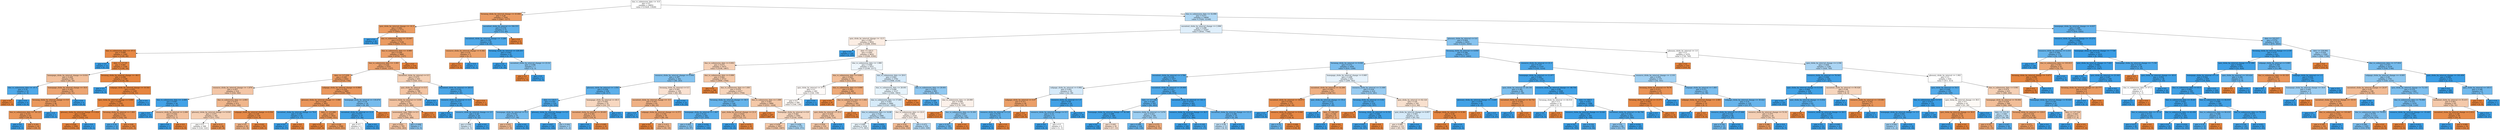 digraph Tree {
node [shape=box, style="filled", color="black"] ;
0 [label="due_vs_submission_date <= -0.0\ngini = 0.5\nsamples = 26852\nvalue = [13426, 13426]", fillcolor="#e5813900"] ;
1 [label="forumng_clicks_by_interval_change <= 43.806\ngini = 0.29\nsamples = 7244\nvalue = [5967, 1277]", fillcolor="#e58139c8"] ;
0 -> 1 [labeldistance=2.5, labelangle=45, headlabel="True"] ;
2 [label="quiz_clicks_by_interval_change <= -31.5\ngini = 0.282\nsamples = 7172\nvalue = [5955, 1217]", fillcolor="#e58139cb"] ;
1 -> 2 ;
3 [label="gini = 0.0\nsamples = 44\nvalue = [0, 44]", fillcolor="#399de5ff"] ;
2 -> 3 ;
4 [label="due_vs_submission_date <= -22.007\ngini = 0.275\nsamples = 7128\nvalue = [5955, 1173]", fillcolor="#e58139cd"] ;
2 -> 4 ;
5 [label="due_vs_submission_date <= -57.5\ngini = 0.099\nsamples = 1260\nvalue = [1194, 66]", fillcolor="#e58139f1"] ;
4 -> 5 ;
6 [label="gini = 0.0\nsamples = 12\nvalue = [0, 12]", fillcolor="#399de5ff"] ;
5 -> 6 ;
7 [label="date <= 117.05\ngini = 0.083\nsamples = 1248\nvalue = [1194, 54]", fillcolor="#e58139f3"] ;
5 -> 7 ;
8 [label="homepage_clicks_by_interval_change <= 0.016\ngini = 0.444\nsamples = 60\nvalue = [40, 20]", fillcolor="#e581397f"] ;
7 -> 8 ;
9 [label="due_vs_submission_date <= -47.5\ngini = 0.18\nsamples = 10\nvalue = [1, 9]", fillcolor="#399de5e3"] ;
8 -> 9 ;
10 [label="gini = 0.0\nsamples = 1\nvalue = [1, 0]", fillcolor="#e58139ff"] ;
9 -> 10 ;
11 [label="gini = 0.0\nsamples = 9\nvalue = [0, 9]", fillcolor="#399de5ff"] ;
9 -> 11 ;
12 [label="homepage_clicks_by_interval_change <= 18.0\ngini = 0.343\nsamples = 50\nvalue = [39, 11]", fillcolor="#e58139b7"] ;
8 -> 12 ;
13 [label="forumng_clicks_by_interval_change <= 9.5\ngini = 0.258\nsamples = 46\nvalue = [39, 7]", fillcolor="#e58139d1"] ;
12 -> 13 ;
14 [label="due_vs_submission_date <= -50.125\ngini = 0.231\nsamples = 45\nvalue = [39, 6]", fillcolor="#e58139d8"] ;
13 -> 14 ;
15 [label="gini = 0.0\nsamples = 1\nvalue = [0, 1]", fillcolor="#399de5ff"] ;
14 -> 15 ;
16 [label="gini = 0.201\nsamples = 44\nvalue = [39, 5]", fillcolor="#e58139de"] ;
14 -> 16 ;
17 [label="gini = 0.0\nsamples = 1\nvalue = [0, 1]", fillcolor="#399de5ff"] ;
13 -> 17 ;
18 [label="gini = 0.0\nsamples = 4\nvalue = [0, 4]", fillcolor="#399de5ff"] ;
12 -> 18 ;
19 [label="forumng_clicks_by_interval_change <= -66.5\ngini = 0.056\nsamples = 1188\nvalue = [1154, 34]", fillcolor="#e58139f7"] ;
7 -> 19 ;
20 [label="gini = 0.0\nsamples = 3\nvalue = [0, 3]", fillcolor="#399de5ff"] ;
19 -> 20 ;
21 [label="subpage_clicks_by_interval_change <= 10.541\ngini = 0.051\nsamples = 1185\nvalue = [1154, 31]", fillcolor="#e58139f8"] ;
19 -> 21 ;
22 [label="quiz_clicks_by_interval_change <= 0.999\ngini = 0.048\nsamples = 1183\nvalue = [1154, 29]", fillcolor="#e58139f9"] ;
21 -> 22 ;
23 [label="glossary_clicks_by_interval_change <= 0.924\ngini = 0.028\nsamples = 1067\nvalue = [1052, 15]", fillcolor="#e58139fb"] ;
22 -> 23 ;
24 [label="gini = 0.026\nsamples = 1066\nvalue = [1052, 14]", fillcolor="#e58139fc"] ;
23 -> 24 ;
25 [label="gini = 0.0\nsamples = 1\nvalue = [0, 1]", fillcolor="#399de5ff"] ;
23 -> 25 ;
26 [label="forumng_clicks_by_interval <= 1.801\ngini = 0.212\nsamples = 116\nvalue = [102, 14]", fillcolor="#e58139dc"] ;
22 -> 26 ;
27 [label="gini = 0.18\nsamples = 10\nvalue = [1, 9]", fillcolor="#399de5e3"] ;
26 -> 27 ;
28 [label="gini = 0.09\nsamples = 106\nvalue = [101, 5]", fillcolor="#e58139f2"] ;
26 -> 28 ;
29 [label="gini = 0.0\nsamples = 2\nvalue = [0, 2]", fillcolor="#399de5ff"] ;
21 -> 29 ;
30 [label="due_vs_submission_date <= -0.999\ngini = 0.306\nsamples = 5868\nvalue = [4761, 1107]", fillcolor="#e58139c4"] ;
4 -> 30 ;
31 [label="due_vs_submission_date <= -1.001\ngini = 0.328\nsamples = 5352\nvalue = [4245, 1107]", fillcolor="#e58139bd"] ;
30 -> 31 ;
32 [label="date <= 117.038\ngini = 0.285\nsamples = 4501\nvalue = [3725, 776]", fillcolor="#e58139ca"] ;
31 -> 32 ;
33 [label="resource_clicks_by_interval_change <= -1.874\ngini = 0.457\nsamples = 516\nvalue = [334, 182]", fillcolor="#e5813974"] ;
32 -> 33 ;
34 [label="due_vs_submission_date <= -2.899\ngini = 0.087\nsamples = 44\nvalue = [2, 42]", fillcolor="#399de5f3"] ;
33 -> 34 ;
35 [label="gini = 0.0\nsamples = 41\nvalue = [0, 41]", fillcolor="#399de5ff"] ;
34 -> 35 ;
36 [label="resource_clicks_by_interval <= 2.496\ngini = 0.444\nsamples = 3\nvalue = [2, 1]", fillcolor="#e581397f"] ;
34 -> 36 ;
37 [label="gini = 0.0\nsamples = 1\nvalue = [0, 1]", fillcolor="#399de5ff"] ;
36 -> 37 ;
38 [label="gini = 0.0\nsamples = 2\nvalue = [2, 0]", fillcolor="#e58139ff"] ;
36 -> 38 ;
39 [label="due_vs_submission_date <= -2.993\ngini = 0.417\nsamples = 472\nvalue = [332, 140]", fillcolor="#e5813993"] ;
33 -> 39 ;
40 [label="glossary_clicks_by_interval_change <= 0.018\ngini = 0.473\nsamples = 342\nvalue = [211, 131]", fillcolor="#e5813961"] ;
39 -> 40 ;
41 [label="gini = 0.5\nsamples = 246\nvalue = [124, 122]", fillcolor="#e5813904"] ;
40 -> 41 ;
42 [label="gini = 0.17\nsamples = 96\nvalue = [87, 9]", fillcolor="#e58139e5"] ;
40 -> 42 ;
43 [label="subpage_clicks_by_interval_change <= 6.504\ngini = 0.129\nsamples = 130\nvalue = [121, 9]", fillcolor="#e58139ec"] ;
39 -> 43 ;
44 [label="gini = 0.4\nsamples = 29\nvalue = [21, 8]", fillcolor="#e581399e"] ;
43 -> 44 ;
45 [label="gini = 0.02\nsamples = 101\nvalue = [100, 1]", fillcolor="#e58139fc"] ;
43 -> 45 ;
46 [label="subpage_clicks_by_interval_change <= 6.984\ngini = 0.254\nsamples = 3985\nvalue = [3391, 594]", fillcolor="#e58139d2"] ;
32 -> 46 ;
47 [label="glossary_clicks_by_interval_change <= -3.986\ngini = 0.246\nsamples = 3951\nvalue = [3383, 568]", fillcolor="#e58139d4"] ;
46 -> 47 ;
48 [label="oucontent_clicks_by_interval_change <= 79.0\ngini = 0.105\nsamples = 18\nvalue = [1, 17]", fillcolor="#399de5f0"] ;
47 -> 48 ;
49 [label="gini = 0.0\nsamples = 17\nvalue = [0, 17]", fillcolor="#399de5ff"] ;
48 -> 49 ;
50 [label="gini = 0.0\nsamples = 1\nvalue = [1, 0]", fillcolor="#e58139ff"] ;
48 -> 50 ;
51 [label="date <= 123.986\ngini = 0.241\nsamples = 3933\nvalue = [3382, 551]", fillcolor="#e58139d5"] ;
47 -> 51 ;
52 [label="gini = 0.0\nsamples = 347\nvalue = [347, 0]", fillcolor="#e58139ff"] ;
51 -> 52 ;
53 [label="gini = 0.26\nsamples = 3586\nvalue = [3035, 551]", fillcolor="#e58139d1"] ;
51 -> 53 ;
54 [label="homepage_clicks_by_interval <= 119.474\ngini = 0.36\nsamples = 34\nvalue = [8, 26]", fillcolor="#399de5b1"] ;
46 -> 54 ;
55 [label="oucontent_clicks_by_interval <= 11.0\ngini = 0.071\nsamples = 27\nvalue = [1, 26]", fillcolor="#399de5f5"] ;
54 -> 55 ;
56 [label="gini = 0.5\nsamples = 2\nvalue = [1, 1]", fillcolor="#e5813900"] ;
55 -> 56 ;
57 [label="gini = 0.0\nsamples = 25\nvalue = [0, 25]", fillcolor="#399de5ff"] ;
55 -> 57 ;
58 [label="gini = 0.0\nsamples = 7\nvalue = [7, 0]", fillcolor="#e58139ff"] ;
54 -> 58 ;
59 [label="oucontent_clicks_by_interval <= 0.5\ngini = 0.475\nsamples = 851\nvalue = [520, 331]", fillcolor="#e581395d"] ;
31 -> 59 ;
60 [label="quiz_clicks_by_interval <= 0.5\ngini = 0.452\nsamples = 786\nvalue = [515, 271]", fillcolor="#e5813979"] ;
59 -> 60 ;
61 [label="resource_clicks_by_interval <= 5.039\ngini = 0.45\nsamples = 783\nvalue = [515, 268]", fillcolor="#e581397a"] ;
60 -> 61 ;
62 [label="assessment_type_TMA <= 0.5\ngini = 0.453\nsamples = 772\nvalue = [504, 268]", fillcolor="#e5813977"] ;
61 -> 62 ;
63 [label="gini = 0.451\nsamples = 765\nvalue = [502, 263]", fillcolor="#e5813979"] ;
62 -> 63 ;
64 [label="gini = 0.408\nsamples = 7\nvalue = [2, 5]", fillcolor="#399de599"] ;
62 -> 64 ;
65 [label="gini = 0.0\nsamples = 11\nvalue = [11, 0]", fillcolor="#e58139ff"] ;
61 -> 65 ;
66 [label="gini = 0.0\nsamples = 3\nvalue = [0, 3]", fillcolor="#399de5ff"] ;
60 -> 66 ;
67 [label="oucontent_clicks_by_interval <= 263.0\ngini = 0.142\nsamples = 65\nvalue = [5, 60]", fillcolor="#399de5ea"] ;
59 -> 67 ;
68 [label="resource_clicks_by_interval <= 4.5\ngini = 0.117\nsamples = 64\nvalue = [4, 60]", fillcolor="#399de5ee"] ;
67 -> 68 ;
69 [label="gini = 0.0\nsamples = 38\nvalue = [0, 38]", fillcolor="#399de5ff"] ;
68 -> 69 ;
70 [label="resource_clicks_by_interval_change <= 3.5\ngini = 0.26\nsamples = 26\nvalue = [4, 22]", fillcolor="#399de5d1"] ;
68 -> 70 ;
71 [label="gini = 0.494\nsamples = 9\nvalue = [4, 5]", fillcolor="#399de533"] ;
70 -> 71 ;
72 [label="gini = 0.0\nsamples = 17\nvalue = [0, 17]", fillcolor="#399de5ff"] ;
70 -> 72 ;
73 [label="gini = 0.0\nsamples = 1\nvalue = [1, 0]", fillcolor="#e58139ff"] ;
67 -> 73 ;
74 [label="gini = 0.0\nsamples = 516\nvalue = [516, 0]", fillcolor="#e58139ff"] ;
30 -> 74 ;
75 [label="oucontent_clicks_by_interval <= 356.555\ngini = 0.278\nsamples = 72\nvalue = [12, 60]", fillcolor="#399de5cc"] ;
1 -> 75 ;
76 [label="oucontent_clicks_by_interval_change <= -3.266\ngini = 0.165\nsamples = 66\nvalue = [6, 60]", fillcolor="#399de5e6"] ;
75 -> 76 ;
77 [label="resource_clicks_by_interval_change <= 6.382\ngini = 0.32\nsamples = 5\nvalue = [4, 1]", fillcolor="#e58139bf"] ;
76 -> 77 ;
78 [label="gini = 0.0\nsamples = 4\nvalue = [4, 0]", fillcolor="#e58139ff"] ;
77 -> 78 ;
79 [label="gini = 0.0\nsamples = 1\nvalue = [0, 1]", fillcolor="#399de5ff"] ;
77 -> 79 ;
80 [label="forumng_clicks_by_interval <= 228.203\ngini = 0.063\nsamples = 61\nvalue = [2, 59]", fillcolor="#399de5f6"] ;
76 -> 80 ;
81 [label="gini = 0.0\nsamples = 54\nvalue = [0, 54]", fillcolor="#399de5ff"] ;
80 -> 81 ;
82 [label="oucontent_clicks_by_interval_change <= 23.32\ngini = 0.408\nsamples = 7\nvalue = [2, 5]", fillcolor="#399de599"] ;
80 -> 82 ;
83 [label="gini = 0.0\nsamples = 2\nvalue = [2, 0]", fillcolor="#e58139ff"] ;
82 -> 83 ;
84 [label="gini = 0.0\nsamples = 5\nvalue = [0, 5]", fillcolor="#399de5ff"] ;
82 -> 84 ;
85 [label="gini = 0.0\nsamples = 6\nvalue = [6, 0]", fillcolor="#e58139ff"] ;
75 -> 85 ;
86 [label="due_vs_submission_date <= 32.996\ngini = 0.471\nsamples = 19608\nvalue = [7459, 12149]", fillcolor="#399de562"] ;
0 -> 86 [labeldistance=2.5, labelangle=-45, headlabel="False"] ;
87 [label="oucontent_clicks_by_interval_change <= 2.996\ngini = 0.496\nsamples = 14307\nvalue = [6541, 7766]", fillcolor="#399de528"] ;
86 -> 87 ;
88 [label="quiz_clicks_by_interval_change <= -12.5\ngini = 0.497\nsamples = 9852\nvalue = [5288, 4564]", fillcolor="#e5813923"] ;
87 -> 88 ;
89 [label="gini = 0.0\nsamples = 220\nvalue = [0, 220]", fillcolor="#399de5ff"] ;
88 -> 89 ;
90 [label="date <= 225.5\ngini = 0.495\nsamples = 9632\nvalue = [5288, 4344]", fillcolor="#e581392e"] ;
88 -> 90 ;
91 [label="due_vs_submission_date <= 0.002\ngini = 0.475\nsamples = 5075\nvalue = [3108, 1967]", fillcolor="#e581395e"] ;
90 -> 91 ;
92 [label="resource_clicks_by_interval_change <= 0.004\ngini = 0.397\nsamples = 362\nvalue = [99, 263]", fillcolor="#399de59f"] ;
91 -> 92 ;
93 [label="glossary_clicks_by_interval <= 1.054\ngini = 0.258\nsamples = 256\nvalue = [39, 217]", fillcolor="#399de5d1"] ;
92 -> 93 ;
94 [label="date <= 120.5\ngini = 0.163\nsamples = 224\nvalue = [20, 204]", fillcolor="#399de5e6"] ;
93 -> 94 ;
95 [label="homepage_clicks_by_interval <= 0.5\ngini = 0.351\nsamples = 75\nvalue = [17, 58]", fillcolor="#399de5b4"] ;
94 -> 95 ;
96 [label="gini = 0.435\nsamples = 25\nvalue = [17, 8]", fillcolor="#e5813987"] ;
95 -> 96 ;
97 [label="gini = 0.0\nsamples = 50\nvalue = [0, 50]", fillcolor="#399de5ff"] ;
95 -> 97 ;
98 [label="glossary_clicks_by_interval_change <= 0.5\ngini = 0.039\nsamples = 149\nvalue = [3, 146]", fillcolor="#399de5fa"] ;
94 -> 98 ;
99 [label="gini = 0.027\nsamples = 146\nvalue = [2, 144]", fillcolor="#399de5fb"] ;
98 -> 99 ;
100 [label="gini = 0.444\nsamples = 3\nvalue = [1, 2]", fillcolor="#399de57f"] ;
98 -> 100 ;
101 [label="homepage_clicks_by_interval <= 40.5\ngini = 0.482\nsamples = 32\nvalue = [19, 13]", fillcolor="#e5813951"] ;
93 -> 101 ;
102 [label="oucontent_clicks_by_interval <= 29.403\ngini = 0.365\nsamples = 25\nvalue = [19, 6]", fillcolor="#e58139ae"] ;
101 -> 102 ;
103 [label="gini = 0.0\nsamples = 5\nvalue = [0, 5]", fillcolor="#399de5ff"] ;
102 -> 103 ;
104 [label="gini = 0.095\nsamples = 20\nvalue = [19, 1]", fillcolor="#e58139f2"] ;
102 -> 104 ;
105 [label="gini = 0.0\nsamples = 7\nvalue = [0, 7]", fillcolor="#399de5ff"] ;
101 -> 105 ;
106 [label="forumng_clicks_by_interval <= 0.5\ngini = 0.491\nsamples = 106\nvalue = [60, 46]", fillcolor="#e581393b"] ;
92 -> 106 ;
107 [label="oucontent_clicks_by_interval_change <= -3.5\ngini = 0.401\nsamples = 83\nvalue = [60, 23]", fillcolor="#e581399d"] ;
106 -> 107 ;
108 [label="gini = 0.0\nsamples = 7\nvalue = [0, 7]", fillcolor="#399de5ff"] ;
107 -> 108 ;
109 [label="subpage_clicks_by_interval_change <= -0.373\ngini = 0.332\nsamples = 76\nvalue = [60, 16]", fillcolor="#e58139bb"] ;
107 -> 109 ;
110 [label="gini = 0.0\nsamples = 21\nvalue = [21, 0]", fillcolor="#e58139ff"] ;
109 -> 110 ;
111 [label="gini = 0.413\nsamples = 55\nvalue = [39, 16]", fillcolor="#e5813996"] ;
109 -> 111 ;
112 [label="gini = 0.0\nsamples = 23\nvalue = [0, 23]", fillcolor="#399de5ff"] ;
106 -> 112 ;
113 [label="due_vs_submission_date <= 0.999\ngini = 0.462\nsamples = 4713\nvalue = [3009, 1704]", fillcolor="#e581396f"] ;
91 -> 113 ;
114 [label="gini = 0.0\nsamples = 396\nvalue = [396, 0]", fillcolor="#e58139ff"] ;
113 -> 114 ;
115 [label="due_vs_submission_date <= 1.001\ngini = 0.478\nsamples = 4317\nvalue = [2613, 1704]", fillcolor="#e5813959"] ;
113 -> 115 ;
116 [label="forumng_clicks_by_interval_change <= 36.5\ngini = 0.307\nsamples = 328\nvalue = [62, 266]", fillcolor="#399de5c4"] ;
115 -> 116 ;
117 [label="homepage_clicks_by_interval <= 1.907\ngini = 0.221\nsamples = 292\nvalue = [37, 255]", fillcolor="#399de5da"] ;
116 -> 117 ;
118 [label="gini = 0.404\nsamples = 121\nvalue = [34, 87]", fillcolor="#399de59b"] ;
117 -> 118 ;
119 [label="gini = 0.034\nsamples = 171\nvalue = [3, 168]", fillcolor="#399de5fa"] ;
117 -> 119 ;
120 [label="quiz_clicks_by_interval_change <= 21.0\ngini = 0.424\nsamples = 36\nvalue = [25, 11]", fillcolor="#e581398f"] ;
116 -> 120 ;
121 [label="gini = 0.0\nsamples = 10\nvalue = [0, 10]", fillcolor="#399de5ff"] ;
120 -> 121 ;
122 [label="gini = 0.074\nsamples = 26\nvalue = [25, 1]", fillcolor="#e58139f5"] ;
120 -> 122 ;
123 [label="due_vs_submission_date <= 1.999\ngini = 0.461\nsamples = 3989\nvalue = [2551, 1438]", fillcolor="#e581396f"] ;
115 -> 123 ;
124 [label="gini = 0.0\nsamples = 407\nvalue = [407, 0]", fillcolor="#e58139ff"] ;
123 -> 124 ;
125 [label="homepage_clicks_by_interval <= 8.9\ngini = 0.481\nsamples = 3582\nvalue = [2144, 1438]", fillcolor="#e5813954"] ;
123 -> 125 ;
126 [label="gini = 0.458\nsamples = 3007\nvalue = [1940, 1067]", fillcolor="#e5813973"] ;
125 -> 126 ;
127 [label="gini = 0.458\nsamples = 575\nvalue = [204, 371]", fillcolor="#399de573"] ;
125 -> 127 ;
128 [label="due_vs_submission_date <= 1.999\ngini = 0.499\nsamples = 4557\nvalue = [2180, 2377]", fillcolor="#399de515"] ;
90 -> 128 ;
129 [label="due_vs_submission_date <= 0.001\ngini = 0.443\nsamples = 765\nvalue = [512, 253]", fillcolor="#e5813981"] ;
128 -> 129 ;
130 [label="quiz_clicks_by_interval <= 37.5\ngini = 0.5\nsamples = 283\nvalue = [144, 139]", fillcolor="#e5813909"] ;
129 -> 130 ;
131 [label="gini = 0.5\nsamples = 280\nvalue = [144, 136]", fillcolor="#e581390e"] ;
130 -> 131 ;
132 [label="gini = 0.0\nsamples = 3\nvalue = [0, 3]", fillcolor="#399de5ff"] ;
130 -> 132 ;
133 [label="due_vs_submission_date <= 0.999\ngini = 0.361\nsamples = 482\nvalue = [368, 114]", fillcolor="#e58139b0"] ;
129 -> 133 ;
134 [label="gini = 0.0\nsamples = 87\nvalue = [87, 0]", fillcolor="#e58139ff"] ;
133 -> 134 ;
135 [label="due_vs_submission_date <= 1.002\ngini = 0.411\nsamples = 395\nvalue = [281, 114]", fillcolor="#e5813998"] ;
133 -> 135 ;
136 [label="quiz_clicks_by_interval <= 25.0\ngini = 0.459\nsamples = 320\nvalue = [206, 114]", fillcolor="#e5813972"] ;
135 -> 136 ;
137 [label="gini = 0.458\nsamples = 319\nvalue = [206, 113]", fillcolor="#e5813973"] ;
136 -> 137 ;
138 [label="gini = 0.0\nsamples = 1\nvalue = [0, 1]", fillcolor="#399de5ff"] ;
136 -> 138 ;
139 [label="gini = 0.0\nsamples = 75\nvalue = [75, 0]", fillcolor="#e58139ff"] ;
135 -> 139 ;
140 [label="due_vs_submission_date <= 29.0\ngini = 0.493\nsamples = 3792\nvalue = [1668, 2124]", fillcolor="#399de537"] ;
128 -> 140 ;
141 [label="due_vs_submission_date <= 28.001\ngini = 0.498\nsamples = 3127\nvalue = [1464, 1663]", fillcolor="#399de51f"] ;
140 -> 141 ;
142 [label="due_vs_submission_date <= 17.005\ngini = 0.493\nsamples = 2984\nvalue = [1321, 1663]", fillcolor="#399de534"] ;
141 -> 142 ;
143 [label="due_vs_submission_date <= 14.99\ngini = 0.48\nsamples = 1966\nvalue = [784, 1182]", fillcolor="#399de556"] ;
142 -> 143 ;
144 [label="gini = 0.499\nsamples = 1638\nvalue = [775, 863]", fillcolor="#399de51a"] ;
143 -> 144 ;
145 [label="gini = 0.053\nsamples = 328\nvalue = [9, 319]", fillcolor="#399de5f8"] ;
143 -> 145 ;
146 [label="due_vs_submission_date <= 22.0\ngini = 0.498\nsamples = 1018\nvalue = [537, 481]", fillcolor="#e581391b"] ;
142 -> 146 ;
147 [label="gini = 0.43\nsamples = 486\nvalue = [334, 152]", fillcolor="#e581398b"] ;
146 -> 147 ;
148 [label="gini = 0.472\nsamples = 532\nvalue = [203, 329]", fillcolor="#399de562"] ;
146 -> 148 ;
149 [label="gini = 0.0\nsamples = 143\nvalue = [143, 0]", fillcolor="#e58139ff"] ;
141 -> 149 ;
150 [label="due_vs_submission_date <= 29.001\ngini = 0.425\nsamples = 665\nvalue = [204, 461]", fillcolor="#399de58e"] ;
140 -> 150 ;
151 [label="gini = 0.146\nsamples = 328\nvalue = [26, 302]", fillcolor="#399de5e9"] ;
150 -> 151 ;
152 [label="due_vs_submission_date <= 29.999\ngini = 0.498\nsamples = 337\nvalue = [178, 159]", fillcolor="#e581391b"] ;
150 -> 152 ;
153 [label="gini = 0.0\nsamples = 115\nvalue = [115, 0]", fillcolor="#e58139ff"] ;
152 -> 153 ;
154 [label="due_vs_submission_date <= 31.001\ngini = 0.407\nsamples = 222\nvalue = [63, 159]", fillcolor="#399de59a"] ;
152 -> 154 ;
155 [label="gini = 0.321\nsamples = 199\nvalue = [40, 159]", fillcolor="#399de5bf"] ;
154 -> 155 ;
156 [label="gini = 0.0\nsamples = 23\nvalue = [23, 0]", fillcolor="#e58139ff"] ;
154 -> 156 ;
157 [label="glossary_clicks_by_interval <= 0.0\ngini = 0.404\nsamples = 4455\nvalue = [1253, 3202]", fillcolor="#399de59b"] ;
87 -> 157 ;
158 [label="forumng_clicks_by_interval <= 8.959\ngini = 0.286\nsamples = 2977\nvalue = [515, 2462]", fillcolor="#399de5ca"] ;
157 -> 158 ;
159 [label="forumng_clicks_by_interval <= 0.038\ngini = 0.372\nsamples = 1658\nvalue = [410, 1248]", fillcolor="#399de5ab"] ;
158 -> 159 ;
160 [label="oucontent_clicks_by_interval <= 3.784\ngini = 0.194\nsamples = 1017\nvalue = [111, 906]", fillcolor="#399de5e0"] ;
159 -> 160 ;
161 [label="subpage_clicks_by_interval <= 0.962\ngini = 0.493\nsamples = 50\nvalue = [22, 28]", fillcolor="#399de537"] ;
160 -> 161 ;
162 [label="subpage_clicks_by_interval <= 0.07\ngini = 0.311\nsamples = 26\nvalue = [21, 5]", fillcolor="#e58139c2"] ;
161 -> 162 ;
163 [label="resource_clicks_by_interval <= 2.0\ngini = 0.278\nsamples = 6\nvalue = [1, 5]", fillcolor="#399de5cc"] ;
162 -> 163 ;
164 [label="gini = 0.0\nsamples = 5\nvalue = [0, 5]", fillcolor="#399de5ff"] ;
163 -> 164 ;
165 [label="gini = 0.0\nsamples = 1\nvalue = [1, 0]", fillcolor="#e58139ff"] ;
163 -> 165 ;
166 [label="gini = 0.0\nsamples = 20\nvalue = [20, 0]", fillcolor="#e58139ff"] ;
162 -> 166 ;
167 [label="resource_clicks_by_interval <= 1.5\ngini = 0.08\nsamples = 24\nvalue = [1, 23]", fillcolor="#399de5f4"] ;
161 -> 167 ;
168 [label="resource_clicks_by_interval_change <= 0.5\ngini = 0.32\nsamples = 5\nvalue = [1, 4]", fillcolor="#399de5bf"] ;
167 -> 168 ;
169 [label="gini = 0.0\nsamples = 3\nvalue = [0, 3]", fillcolor="#399de5ff"] ;
168 -> 169 ;
170 [label="gini = 0.5\nsamples = 2\nvalue = [1, 1]", fillcolor="#e5813900"] ;
168 -> 170 ;
171 [label="gini = 0.0\nsamples = 19\nvalue = [0, 19]", fillcolor="#399de5ff"] ;
167 -> 171 ;
172 [label="oucontent_clicks_by_interval <= 29.868\ngini = 0.167\nsamples = 967\nvalue = [89, 878]", fillcolor="#399de5e5"] ;
160 -> 172 ;
173 [label="date <= 117.598\ngini = 0.248\nsamples = 565\nvalue = [82, 483]", fillcolor="#399de5d4"] ;
172 -> 173 ;
174 [label="homepage_clicks_by_interval_change <= 38.549\ngini = 0.088\nsamples = 369\nvalue = [17, 352]", fillcolor="#399de5f3"] ;
173 -> 174 ;
175 [label="gini = 0.0\nsamples = 339\nvalue = [0, 339]", fillcolor="#399de5ff"] ;
174 -> 175 ;
176 [label="gini = 0.491\nsamples = 30\nvalue = [17, 13]", fillcolor="#e581393c"] ;
174 -> 176 ;
177 [label="resource_clicks_by_interval <= 5.076\ngini = 0.443\nsamples = 196\nvalue = [65, 131]", fillcolor="#399de580"] ;
173 -> 177 ;
178 [label="gini = 0.296\nsamples = 144\nvalue = [26, 118]", fillcolor="#399de5c7"] ;
177 -> 178 ;
179 [label="gini = 0.375\nsamples = 52\nvalue = [39, 13]", fillcolor="#e58139aa"] ;
177 -> 179 ;
180 [label="oucontent_clicks_by_interval <= 141.5\ngini = 0.034\nsamples = 402\nvalue = [7, 395]", fillcolor="#399de5fa"] ;
172 -> 180 ;
181 [label="resource_clicks_by_interval_change <= 24.5\ngini = 0.005\nsamples = 367\nvalue = [1, 366]", fillcolor="#399de5fe"] ;
180 -> 181 ;
182 [label="gini = 0.0\nsamples = 349\nvalue = [0, 349]", fillcolor="#399de5ff"] ;
181 -> 182 ;
183 [label="gini = 0.105\nsamples = 18\nvalue = [1, 17]", fillcolor="#399de5f0"] ;
181 -> 183 ;
184 [label="oucontent_clicks_by_interval_change <= 111.5\ngini = 0.284\nsamples = 35\nvalue = [6, 29]", fillcolor="#399de5ca"] ;
180 -> 184 ;
185 [label="gini = 0.48\nsamples = 15\nvalue = [6, 9]", fillcolor="#399de555"] ;
184 -> 185 ;
186 [label="gini = 0.0\nsamples = 20\nvalue = [0, 20]", fillcolor="#399de5ff"] ;
184 -> 186 ;
187 [label="homepage_clicks_by_interval_change <= 0.985\ngini = 0.498\nsamples = 641\nvalue = [299, 342]", fillcolor="#399de520"] ;
159 -> 187 ;
188 [label="oucontent_clicks_by_interval <= 32.266\ngini = 0.393\nsamples = 227\nvalue = [166, 61]", fillcolor="#e58139a1"] ;
187 -> 188 ;
189 [label="oucontent_clicks_by_interval <= 18.073\ngini = 0.166\nsamples = 175\nvalue = [159, 16]", fillcolor="#e58139e5"] ;
188 -> 189 ;
190 [label="gini = 0.0\nsamples = 8\nvalue = [0, 8]", fillcolor="#399de5ff"] ;
189 -> 190 ;
191 [label="resource_clicks_by_interval <= 0.046\ngini = 0.091\nsamples = 167\nvalue = [159, 8]", fillcolor="#e58139f2"] ;
189 -> 191 ;
192 [label="gini = 0.32\nsamples = 5\nvalue = [1, 4]", fillcolor="#399de5bf"] ;
191 -> 192 ;
193 [label="gini = 0.048\nsamples = 162\nvalue = [158, 4]", fillcolor="#e58139f9"] ;
191 -> 193 ;
194 [label="quiz_clicks_by_interval_change <= 35.4\ngini = 0.233\nsamples = 52\nvalue = [7, 45]", fillcolor="#399de5d7"] ;
188 -> 194 ;
195 [label="gini = 0.0\nsamples = 43\nvalue = [0, 43]", fillcolor="#399de5ff"] ;
194 -> 195 ;
196 [label="date <= 166.067\ngini = 0.346\nsamples = 9\nvalue = [7, 2]", fillcolor="#e58139b6"] ;
194 -> 196 ;
197 [label="gini = 0.0\nsamples = 2\nvalue = [0, 2]", fillcolor="#399de5ff"] ;
196 -> 197 ;
198 [label="gini = 0.0\nsamples = 7\nvalue = [7, 0]", fillcolor="#e58139ff"] ;
196 -> 198 ;
199 [label="resource_clicks_by_interval <= 11.069\ngini = 0.436\nsamples = 414\nvalue = [133, 281]", fillcolor="#399de586"] ;
187 -> 199 ;
200 [label="forumng_clicks_by_interval <= 0.92\ngini = 0.181\nsamples = 219\nvalue = [22, 197]", fillcolor="#399de5e3"] ;
199 -> 200 ;
201 [label="gini = 0.0\nsamples = 13\nvalue = [13, 0]", fillcolor="#e58139ff"] ;
200 -> 201 ;
202 [label="forumng_clicks_by_interval <= 8.152\ngini = 0.084\nsamples = 206\nvalue = [9, 197]", fillcolor="#399de5f3"] ;
200 -> 202 ;
203 [label="gini = 0.057\nsamples = 203\nvalue = [6, 197]", fillcolor="#399de5f7"] ;
202 -> 203 ;
204 [label="gini = 0.0\nsamples = 3\nvalue = [3, 0]", fillcolor="#e58139ff"] ;
202 -> 204 ;
205 [label="quiz_clicks_by_interval <= 62.124\ngini = 0.49\nsamples = 195\nvalue = [111, 84]", fillcolor="#e581393e"] ;
199 -> 205 ;
206 [label="quiz_clicks_by_interval_change <= 0.957\ngini = 0.493\nsamples = 147\nvalue = [65, 82]", fillcolor="#399de535"] ;
205 -> 206 ;
207 [label="gini = 0.496\nsamples = 119\nvalue = [65, 54]", fillcolor="#e581392b"] ;
206 -> 207 ;
208 [label="gini = 0.0\nsamples = 28\nvalue = [0, 28]", fillcolor="#399de5ff"] ;
206 -> 208 ;
209 [label="subpage_clicks_by_interval <= 9.361\ngini = 0.08\nsamples = 48\nvalue = [46, 2]", fillcolor="#e58139f4"] ;
205 -> 209 ;
210 [label="gini = 0.0\nsamples = 46\nvalue = [46, 0]", fillcolor="#e58139ff"] ;
209 -> 210 ;
211 [label="gini = 0.0\nsamples = 2\nvalue = [0, 2]", fillcolor="#399de5ff"] ;
209 -> 211 ;
212 [label="resource_clicks_by_interval <= 21.3\ngini = 0.147\nsamples = 1319\nvalue = [105, 1214]", fillcolor="#399de5e9"] ;
158 -> 212 ;
213 [label="homepage_clicks_by_interval <= 11.977\ngini = 0.084\nsamples = 1164\nvalue = [51, 1113]", fillcolor="#399de5f3"] ;
212 -> 213 ;
214 [label="quiz_clicks_by_interval <= 28.156\ngini = 0.382\nsamples = 66\nvalue = [17, 49]", fillcolor="#399de5a7"] ;
213 -> 214 ;
215 [label="glossary_clicks_by_interval_change <= -3.449\ngini = 0.078\nsamples = 49\nvalue = [2, 47]", fillcolor="#399de5f4"] ;
214 -> 215 ;
216 [label="gini = 0.0\nsamples = 2\nvalue = [2, 0]", fillcolor="#e58139ff"] ;
215 -> 216 ;
217 [label="gini = 0.0\nsamples = 47\nvalue = [0, 47]", fillcolor="#399de5ff"] ;
215 -> 217 ;
218 [label="oucontent_clicks_by_interval <= 34.732\ngini = 0.208\nsamples = 17\nvalue = [15, 2]", fillcolor="#e58139dd"] ;
214 -> 218 ;
219 [label="gini = 0.0\nsamples = 2\nvalue = [0, 2]", fillcolor="#399de5ff"] ;
218 -> 219 ;
220 [label="gini = 0.0\nsamples = 15\nvalue = [15, 0]", fillcolor="#e58139ff"] ;
218 -> 220 ;
221 [label="resource_clicks_by_interval_change <= -46.704\ngini = 0.06\nsamples = 1098\nvalue = [34, 1064]", fillcolor="#399de5f7"] ;
213 -> 221 ;
222 [label="forumng_clicks_by_interval <= 44.018\ngini = 0.5\nsamples = 10\nvalue = [5, 5]", fillcolor="#e5813900"] ;
221 -> 222 ;
223 [label="gini = 0.0\nsamples = 5\nvalue = [0, 5]", fillcolor="#399de5ff"] ;
222 -> 223 ;
224 [label="gini = 0.0\nsamples = 5\nvalue = [5, 0]", fillcolor="#e58139ff"] ;
222 -> 224 ;
225 [label="date <= 169.5\ngini = 0.052\nsamples = 1088\nvalue = [29, 1059]", fillcolor="#399de5f8"] ;
221 -> 225 ;
226 [label="resource_clicks_by_interval_change <= 14.441\ngini = 0.01\nsamples = 763\nvalue = [4, 759]", fillcolor="#399de5fe"] ;
225 -> 226 ;
227 [label="gini = 0.0\nsamples = 703\nvalue = [0, 703]", fillcolor="#399de5ff"] ;
226 -> 227 ;
228 [label="gini = 0.124\nsamples = 60\nvalue = [4, 56]", fillcolor="#399de5ed"] ;
226 -> 228 ;
229 [label="oucontent_clicks_by_interval <= 64.798\ngini = 0.142\nsamples = 325\nvalue = [25, 300]", fillcolor="#399de5ea"] ;
225 -> 229 ;
230 [label="gini = 0.41\nsamples = 80\nvalue = [23, 57]", fillcolor="#399de598"] ;
229 -> 230 ;
231 [label="gini = 0.016\nsamples = 245\nvalue = [2, 243]", fillcolor="#399de5fd"] ;
229 -> 231 ;
232 [label="resource_clicks_by_interval_change <= -2.101\ngini = 0.454\nsamples = 155\nvalue = [54, 101]", fillcolor="#399de577"] ;
212 -> 232 ;
233 [label="forumng_clicks_by_interval <= 78.76\ngini = 0.211\nsamples = 25\nvalue = [22, 3]", fillcolor="#e58139dc"] ;
232 -> 233 ;
234 [label="forumng_clicks_by_interval <= 13.371\ngini = 0.083\nsamples = 23\nvalue = [22, 1]", fillcolor="#e58139f3"] ;
233 -> 234 ;
235 [label="gini = 0.0\nsamples = 1\nvalue = [0, 1]", fillcolor="#399de5ff"] ;
234 -> 235 ;
236 [label="gini = 0.0\nsamples = 22\nvalue = [22, 0]", fillcolor="#e58139ff"] ;
234 -> 236 ;
237 [label="gini = 0.0\nsamples = 2\nvalue = [0, 2]", fillcolor="#399de5ff"] ;
233 -> 237 ;
238 [label="subpage_clicks_by_interval <= 1.861\ngini = 0.371\nsamples = 130\nvalue = [32, 98]", fillcolor="#399de5ac"] ;
232 -> 238 ;
239 [label="subpage_clicks_by_interval_change <= -2.681\ngini = 0.18\nsamples = 10\nvalue = [9, 1]", fillcolor="#e58139e3"] ;
238 -> 239 ;
240 [label="gini = 0.0\nsamples = 1\nvalue = [0, 1]", fillcolor="#399de5ff"] ;
239 -> 240 ;
241 [label="gini = 0.0\nsamples = 9\nvalue = [9, 0]", fillcolor="#e58139ff"] ;
239 -> 241 ;
242 [label="subpage_clicks_by_interval_change <= 30.422\ngini = 0.31\nsamples = 120\nvalue = [23, 97]", fillcolor="#399de5c3"] ;
238 -> 242 ;
243 [label="resource_clicks_by_interval <= 27.668\ngini = 0.138\nsamples = 94\nvalue = [7, 87]", fillcolor="#399de5ea"] ;
242 -> 243 ;
244 [label="gini = 0.334\nsamples = 33\nvalue = [7, 26]", fillcolor="#399de5ba"] ;
243 -> 244 ;
245 [label="gini = 0.0\nsamples = 61\nvalue = [0, 61]", fillcolor="#399de5ff"] ;
243 -> 245 ;
246 [label="resource_clicks_by_interval_change <= 51.02\ngini = 0.473\nsamples = 26\nvalue = [16, 10]", fillcolor="#e5813960"] ;
242 -> 246 ;
247 [label="gini = 0.266\nsamples = 19\nvalue = [16, 3]", fillcolor="#e58139cf"] ;
246 -> 247 ;
248 [label="gini = 0.0\nsamples = 7\nvalue = [0, 7]", fillcolor="#399de5ff"] ;
246 -> 248 ;
249 [label="glossary_clicks_by_interval <= 1.0\ngini = 0.5\nsamples = 1478\nvalue = [738, 740]", fillcolor="#399de501"] ;
157 -> 249 ;
250 [label="gini = 0.0\nsamples = 310\nvalue = [310, 0]", fillcolor="#e58139ff"] ;
249 -> 250 ;
251 [label="quiz_clicks_by_interval_change <= 2.194\ngini = 0.464\nsamples = 1168\nvalue = [428, 740]", fillcolor="#399de56c"] ;
249 -> 251 ;
252 [label="resource_clicks_by_interval <= 78.543\ngini = 0.094\nsamples = 344\nvalue = [17, 327]", fillcolor="#399de5f2"] ;
251 -> 252 ;
253 [label="quiz_clicks_by_interval_change <= 0.119\ngini = 0.064\nsamples = 334\nvalue = [11, 323]", fillcolor="#399de5f6"] ;
252 -> 253 ;
254 [label="gini = 0.0\nsamples = 251\nvalue = [0, 251]", fillcolor="#399de5ff"] ;
253 -> 254 ;
255 [label="quiz_clicks_by_interval_change <= 0.934\ngini = 0.23\nsamples = 83\nvalue = [11, 72]", fillcolor="#399de5d8"] ;
253 -> 255 ;
256 [label="gini = 0.0\nsamples = 10\nvalue = [10, 0]", fillcolor="#e58139ff"] ;
255 -> 256 ;
257 [label="resource_clicks_by_interval_change <= 26.5\ngini = 0.027\nsamples = 73\nvalue = [1, 72]", fillcolor="#399de5fb"] ;
255 -> 257 ;
258 [label="gini = 0.0\nsamples = 53\nvalue = [0, 53]", fillcolor="#399de5ff"] ;
257 -> 258 ;
259 [label="gini = 0.095\nsamples = 20\nvalue = [1, 19]", fillcolor="#399de5f2"] ;
257 -> 259 ;
260 [label="oucontent_clicks_by_interval <= 90.028\ngini = 0.48\nsamples = 10\nvalue = [6, 4]", fillcolor="#e5813955"] ;
252 -> 260 ;
261 [label="gini = 0.0\nsamples = 3\nvalue = [0, 3]", fillcolor="#399de5ff"] ;
260 -> 261 ;
262 [label="resource_clicks_by_interval <= 110.081\ngini = 0.245\nsamples = 7\nvalue = [6, 1]", fillcolor="#e58139d4"] ;
260 -> 262 ;
263 [label="gini = 0.0\nsamples = 6\nvalue = [6, 0]", fillcolor="#e58139ff"] ;
262 -> 263 ;
264 [label="gini = 0.0\nsamples = 1\nvalue = [0, 1]", fillcolor="#399de5ff"] ;
262 -> 264 ;
265 [label="glossary_clicks_by_interval <= 1.002\ngini = 0.5\nsamples = 824\nvalue = [411, 413]", fillcolor="#399de501"] ;
251 -> 265 ;
266 [label="quiz_clicks_by_interval <= 54.5\ngini = 0.204\nsamples = 191\nvalue = [22, 169]", fillcolor="#399de5de"] ;
265 -> 266 ;
267 [label="due_vs_submission_date <= 0.5\ngini = 0.013\nsamples = 150\nvalue = [1, 149]", fillcolor="#399de5fd"] ;
266 -> 267 ;
268 [label="homepage_clicks_by_interval_change <= 3.5\ngini = 0.091\nsamples = 21\nvalue = [1, 20]", fillcolor="#399de5f2"] ;
267 -> 268 ;
269 [label="gini = 0.444\nsamples = 3\nvalue = [1, 2]", fillcolor="#399de57f"] ;
268 -> 269 ;
270 [label="gini = 0.0\nsamples = 18\nvalue = [0, 18]", fillcolor="#399de5ff"] ;
268 -> 270 ;
271 [label="gini = 0.0\nsamples = 129\nvalue = [0, 129]", fillcolor="#399de5ff"] ;
267 -> 271 ;
272 [label="quiz_clicks_by_interval_change <= 39.5\ngini = 0.5\nsamples = 41\nvalue = [21, 20]", fillcolor="#e581390c"] ;
266 -> 272 ;
273 [label="quiz_clicks_by_interval_change <= 36.0\ngini = 0.219\nsamples = 24\nvalue = [21, 3]", fillcolor="#e58139db"] ;
272 -> 273 ;
274 [label="gini = 0.0\nsamples = 3\nvalue = [0, 3]", fillcolor="#399de5ff"] ;
273 -> 274 ;
275 [label="gini = 0.0\nsamples = 21\nvalue = [21, 0]", fillcolor="#e58139ff"] ;
273 -> 275 ;
276 [label="gini = 0.0\nsamples = 17\nvalue = [0, 17]", fillcolor="#399de5ff"] ;
272 -> 276 ;
277 [label="due_vs_submission_date <= 6.961\ngini = 0.474\nsamples = 633\nvalue = [389, 244]", fillcolor="#e581395f"] ;
265 -> 277 ;
278 [label="homepage_clicks_by_interval <= 50.004\ngini = 0.439\nsamples = 566\nvalue = [382, 184]", fillcolor="#e5813984"] ;
277 -> 278 ;
279 [label="date <= 123.32\ngini = 0.481\nsamples = 164\nvalue = [66, 98]", fillcolor="#399de553"] ;
278 -> 279 ;
280 [label="gini = 0.337\nsamples = 70\nvalue = [55, 15]", fillcolor="#e58139b9"] ;
279 -> 280 ;
281 [label="gini = 0.207\nsamples = 94\nvalue = [11, 83]", fillcolor="#399de5dd"] ;
279 -> 281 ;
282 [label="forumng_clicks_by_interval <= 129.0\ngini = 0.336\nsamples = 402\nvalue = [316, 86]", fillcolor="#e58139ba"] ;
278 -> 282 ;
283 [label="gini = 0.271\nsamples = 377\nvalue = [316, 61]", fillcolor="#e58139ce"] ;
282 -> 283 ;
284 [label="gini = 0.0\nsamples = 25\nvalue = [0, 25]", fillcolor="#399de5ff"] ;
282 -> 284 ;
285 [label="homepage_clicks_by_interval_change <= 93.624\ngini = 0.187\nsamples = 67\nvalue = [7, 60]", fillcolor="#399de5e1"] ;
277 -> 285 ;
286 [label="gini = 0.0\nsamples = 56\nvalue = [0, 56]", fillcolor="#399de5ff"] ;
285 -> 286 ;
287 [label="date <= 127.124\ngini = 0.463\nsamples = 11\nvalue = [7, 4]", fillcolor="#e581396d"] ;
285 -> 287 ;
288 [label="gini = 0.0\nsamples = 4\nvalue = [0, 4]", fillcolor="#399de5ff"] ;
287 -> 288 ;
289 [label="gini = 0.0\nsamples = 7\nvalue = [7, 0]", fillcolor="#e58139ff"] ;
287 -> 289 ;
290 [label="homepage_clicks_by_interval_change <= -6.937\ngini = 0.286\nsamples = 5301\nvalue = [918, 4383]", fillcolor="#399de5ca"] ;
86 -> 290 ;
291 [label="resource_clicks_by_interval_change <= -15.272\ngini = 0.044\nsamples = 1780\nvalue = [40, 1740]", fillcolor="#399de5f9"] ;
290 -> 291 ;
292 [label="resource_clicks_by_interval <= 2.214\ngini = 0.306\nsamples = 170\nvalue = [32, 138]", fillcolor="#399de5c4"] ;
291 -> 292 ;
293 [label="gini = 0.0\nsamples = 128\nvalue = [0, 128]", fillcolor="#399de5ff"] ;
292 -> 293 ;
294 [label="due_vs_submission_date <= 103.913\ngini = 0.363\nsamples = 42\nvalue = [32, 10]", fillcolor="#e58139af"] ;
292 -> 294 ;
295 [label="forumng_clicks_by_interval_change <= -5.471\ngini = 0.059\nsamples = 33\nvalue = [32, 1]", fillcolor="#e58139f7"] ;
294 -> 295 ;
296 [label="gini = 0.0\nsamples = 32\nvalue = [32, 0]", fillcolor="#e58139ff"] ;
295 -> 296 ;
297 [label="gini = 0.0\nsamples = 1\nvalue = [0, 1]", fillcolor="#399de5ff"] ;
295 -> 297 ;
298 [label="gini = 0.0\nsamples = 9\nvalue = [0, 9]", fillcolor="#399de5ff"] ;
294 -> 298 ;
299 [label="homepage_clicks_by_interval_change <= -7.726\ngini = 0.01\nsamples = 1610\nvalue = [8, 1602]", fillcolor="#399de5fe"] ;
291 -> 299 ;
300 [label="quiz_clicks_by_interval_change <= 7.421\ngini = 0.006\nsamples = 1572\nvalue = [5, 1567]", fillcolor="#399de5fe"] ;
299 -> 300 ;
301 [label="gini = 0.0\nsamples = 1364\nvalue = [0, 1364]", fillcolor="#399de5ff"] ;
300 -> 301 ;
302 [label="quiz_clicks_by_interval <= 23.343\ngini = 0.047\nsamples = 208\nvalue = [5, 203]", fillcolor="#399de5f9"] ;
300 -> 302 ;
303 [label="forumng_clicks_by_interval_change <= -25.777\ngini = 0.278\nsamples = 6\nvalue = [5, 1]", fillcolor="#e58139cc"] ;
302 -> 303 ;
304 [label="gini = 0.0\nsamples = 1\nvalue = [0, 1]", fillcolor="#399de5ff"] ;
303 -> 304 ;
305 [label="gini = 0.0\nsamples = 5\nvalue = [5, 0]", fillcolor="#e58139ff"] ;
303 -> 305 ;
306 [label="gini = 0.0\nsamples = 202\nvalue = [0, 202]", fillcolor="#399de5ff"] ;
302 -> 306 ;
307 [label="homepage_clicks_by_interval_change <= -7.156\ngini = 0.145\nsamples = 38\nvalue = [3, 35]", fillcolor="#399de5e9"] ;
299 -> 307 ;
308 [label="gini = 0.0\nsamples = 2\nvalue = [2, 0]", fillcolor="#e58139ff"] ;
307 -> 308 ;
309 [label="quiz_clicks_by_interval_change <= -83.0\ngini = 0.054\nsamples = 36\nvalue = [1, 35]", fillcolor="#399de5f8"] ;
307 -> 309 ;
310 [label="due_vs_submission_date <= 47.5\ngini = 0.5\nsamples = 2\nvalue = [1, 1]", fillcolor="#e5813900"] ;
309 -> 310 ;
311 [label="gini = 0.0\nsamples = 1\nvalue = [0, 1]", fillcolor="#399de5ff"] ;
310 -> 311 ;
312 [label="gini = 0.0\nsamples = 1\nvalue = [1, 0]", fillcolor="#e58139ff"] ;
310 -> 312 ;
313 [label="gini = 0.0\nsamples = 34\nvalue = [0, 34]", fillcolor="#399de5ff"] ;
309 -> 313 ;
314 [label="date <= 222.017\ngini = 0.374\nsamples = 3521\nvalue = [878, 2643]", fillcolor="#399de5aa"] ;
290 -> 314 ;
315 [label="forumng_clicks_by_interval_change <= 2.139\ngini = 0.07\nsamples = 931\nvalue = [34, 897]", fillcolor="#399de5f5"] ;
314 -> 315 ;
316 [label="quiz_clicks_by_interval_change <= 97.999\ngini = 0.048\nsamples = 850\nvalue = [21, 829]", fillcolor="#399de5f9"] ;
315 -> 316 ;
317 [label="homepage_clicks_by_interval <= 1.0\ngini = 0.044\nsamples = 839\nvalue = [19, 820]", fillcolor="#399de5f9"] ;
316 -> 317 ;
318 [label="due_vs_submission_date <= 63.5\ngini = 0.062\nsamples = 595\nvalue = [19, 576]", fillcolor="#399de5f7"] ;
317 -> 318 ;
319 [label="due_vs_submission_date <= 35.85\ngini = 0.042\nsamples = 327\nvalue = [7, 320]", fillcolor="#399de5f9"] ;
318 -> 319 ;
320 [label="due_vs_submission_date <= 35.14\ngini = 0.115\nsamples = 82\nvalue = [5, 77]", fillcolor="#399de5ee"] ;
319 -> 320 ;
321 [label="gini = 0.072\nsamples = 80\nvalue = [3, 77]", fillcolor="#399de5f5"] ;
320 -> 321 ;
322 [label="gini = 0.0\nsamples = 2\nvalue = [2, 0]", fillcolor="#e58139ff"] ;
320 -> 322 ;
323 [label="due_vs_submission_date <= 42.456\ngini = 0.016\nsamples = 245\nvalue = [2, 243]", fillcolor="#399de5fd"] ;
319 -> 323 ;
324 [label="gini = 0.0\nsamples = 82\nvalue = [0, 82]", fillcolor="#399de5ff"] ;
323 -> 324 ;
325 [label="gini = 0.024\nsamples = 163\nvalue = [2, 161]", fillcolor="#399de5fc"] ;
323 -> 325 ;
326 [label="due_vs_submission_date <= 64.919\ngini = 0.086\nsamples = 268\nvalue = [12, 256]", fillcolor="#399de5f3"] ;
318 -> 326 ;
327 [label="due_vs_submission_date <= 64.419\ngini = 0.298\nsamples = 11\nvalue = [2, 9]", fillcolor="#399de5c6"] ;
326 -> 327 ;
328 [label="gini = 0.18\nsamples = 10\nvalue = [1, 9]", fillcolor="#399de5e3"] ;
327 -> 328 ;
329 [label="gini = 0.0\nsamples = 1\nvalue = [1, 0]", fillcolor="#e58139ff"] ;
327 -> 329 ;
330 [label="due_vs_submission_date <= 78.544\ngini = 0.075\nsamples = 257\nvalue = [10, 247]", fillcolor="#399de5f5"] ;
326 -> 330 ;
331 [label="gini = 0.104\nsamples = 163\nvalue = [9, 154]", fillcolor="#399de5f0"] ;
330 -> 331 ;
332 [label="gini = 0.021\nsamples = 94\nvalue = [1, 93]", fillcolor="#399de5fc"] ;
330 -> 332 ;
333 [label="gini = 0.0\nsamples = 244\nvalue = [0, 244]", fillcolor="#399de5ff"] ;
317 -> 333 ;
334 [label="quiz_clicks_by_interval <= 103.424\ngini = 0.298\nsamples = 11\nvalue = [2, 9]", fillcolor="#399de5c6"] ;
316 -> 334 ;
335 [label="gini = 0.0\nsamples = 2\nvalue = [2, 0]", fillcolor="#e58139ff"] ;
334 -> 335 ;
336 [label="gini = 0.0\nsamples = 9\nvalue = [0, 9]", fillcolor="#399de5ff"] ;
334 -> 336 ;
337 [label="subpage_clicks_by_interval <= 0.985\ngini = 0.269\nsamples = 81\nvalue = [13, 68]", fillcolor="#399de5ce"] ;
315 -> 337 ;
338 [label="due_vs_submission_date <= 81.525\ngini = 0.245\nsamples = 14\nvalue = [12, 2]", fillcolor="#e58139d4"] ;
337 -> 338 ;
339 [label="gini = 0.0\nsamples = 2\nvalue = [0, 2]", fillcolor="#399de5ff"] ;
338 -> 339 ;
340 [label="gini = 0.0\nsamples = 12\nvalue = [12, 0]", fillcolor="#e58139ff"] ;
338 -> 340 ;
341 [label="subpage_clicks_by_interval <= 1.5\ngini = 0.029\nsamples = 67\nvalue = [1, 66]", fillcolor="#399de5fb"] ;
337 -> 341 ;
342 [label="homepage_clicks_by_interval_change <= 16.0\ngini = 0.444\nsamples = 3\nvalue = [1, 2]", fillcolor="#399de57f"] ;
341 -> 342 ;
343 [label="gini = 0.0\nsamples = 2\nvalue = [0, 2]", fillcolor="#399de5ff"] ;
342 -> 343 ;
344 [label="gini = 0.0\nsamples = 1\nvalue = [1, 0]", fillcolor="#e58139ff"] ;
342 -> 344 ;
345 [label="gini = 0.0\nsamples = 64\nvalue = [0, 64]", fillcolor="#399de5ff"] ;
341 -> 345 ;
346 [label="date <= 228.992\ngini = 0.439\nsamples = 2590\nvalue = [844, 1746]", fillcolor="#399de584"] ;
314 -> 346 ;
347 [label="gini = 0.0\nsamples = 314\nvalue = [314, 0]", fillcolor="#e58139ff"] ;
346 -> 347 ;
348 [label="due_vs_submission_date <= 117.816\ngini = 0.357\nsamples = 2276\nvalue = [530, 1746]", fillcolor="#399de5b2"] ;
346 -> 348 ;
349 [label="subpage_clicks_by_interval_change <= -0.005\ngini = 0.42\nsamples = 1761\nvalue = [528, 1233]", fillcolor="#399de592"] ;
348 -> 349 ;
350 [label="oucontent_clicks_by_interval_change <= 24.07\ngini = 0.43\nsamples = 198\nvalue = [136, 62]", fillcolor="#e581398b"] ;
349 -> 350 ;
351 [label="oucontent_clicks_by_interval_change <= -10.53\ngini = 0.314\nsamples = 169\nvalue = [136, 33]", fillcolor="#e58139c1"] ;
350 -> 351 ;
352 [label="gini = 0.0\nsamples = 12\nvalue = [0, 12]", fillcolor="#399de5ff"] ;
351 -> 352 ;
353 [label="due_vs_submission_date <= 103.847\ngini = 0.232\nsamples = 157\nvalue = [136, 21]", fillcolor="#e58139d8"] ;
351 -> 353 ;
354 [label="gini = 0.169\nsamples = 150\nvalue = [136, 14]", fillcolor="#e58139e5"] ;
353 -> 354 ;
355 [label="gini = 0.0\nsamples = 7\nvalue = [0, 7]", fillcolor="#399de5ff"] ;
353 -> 355 ;
356 [label="gini = 0.0\nsamples = 29\nvalue = [0, 29]", fillcolor="#399de5ff"] ;
350 -> 356 ;
357 [label="quiz_clicks_by_interval_change <= 72.335\ngini = 0.376\nsamples = 1563\nvalue = [392, 1171]", fillcolor="#399de5aa"] ;
349 -> 357 ;
358 [label="due_vs_submission_date <= 79.999\ngini = 0.353\nsamples = 1478\nvalue = [338, 1140]", fillcolor="#399de5b3"] ;
357 -> 358 ;
359 [label="due_vs_submission_date <= 79.023\ngini = 0.379\nsamples = 1313\nvalue = [334, 979]", fillcolor="#399de5a8"] ;
358 -> 359 ;
360 [label="gini = 0.369\nsamples = 1295\nvalue = [316, 979]", fillcolor="#399de5ad"] ;
359 -> 360 ;
361 [label="gini = 0.0\nsamples = 18\nvalue = [18, 0]", fillcolor="#e58139ff"] ;
359 -> 361 ;
362 [label="resource_clicks_by_interval_change <= -10.445\ngini = 0.047\nsamples = 165\nvalue = [4, 161]", fillcolor="#399de5f9"] ;
358 -> 362 ;
363 [label="gini = 0.0\nsamples = 3\nvalue = [3, 0]", fillcolor="#e58139ff"] ;
362 -> 363 ;
364 [label="gini = 0.012\nsamples = 162\nvalue = [1, 161]", fillcolor="#399de5fd"] ;
362 -> 364 ;
365 [label="oucontent_clicks_by_interval <= 35.415\ngini = 0.463\nsamples = 85\nvalue = [54, 31]", fillcolor="#e581396d"] ;
357 -> 365 ;
366 [label="oucontent_clicks_by_interval_change <= 2.412\ngini = 0.128\nsamples = 58\nvalue = [54, 4]", fillcolor="#e58139ec"] ;
365 -> 366 ;
367 [label="gini = 0.0\nsamples = 2\nvalue = [0, 2]", fillcolor="#399de5ff"] ;
366 -> 367 ;
368 [label="gini = 0.069\nsamples = 56\nvalue = [54, 2]", fillcolor="#e58139f6"] ;
366 -> 368 ;
369 [label="gini = 0.0\nsamples = 27\nvalue = [0, 27]", fillcolor="#399de5ff"] ;
365 -> 369 ;
370 [label="quiz_clicks_by_interval_change <= 101.659\ngini = 0.008\nsamples = 515\nvalue = [2, 513]", fillcolor="#399de5fe"] ;
348 -> 370 ;
371 [label="gini = 0.0\nsamples = 506\nvalue = [0, 506]", fillcolor="#399de5ff"] ;
370 -> 371 ;
372 [label="quiz_clicks_by_interval <= 105.5\ngini = 0.346\nsamples = 9\nvalue = [2, 7]", fillcolor="#399de5b6"] ;
370 -> 372 ;
373 [label="gini = 0.0\nsamples = 2\nvalue = [2, 0]", fillcolor="#e58139ff"] ;
372 -> 373 ;
374 [label="gini = 0.0\nsamples = 7\nvalue = [0, 7]", fillcolor="#399de5ff"] ;
372 -> 374 ;
}